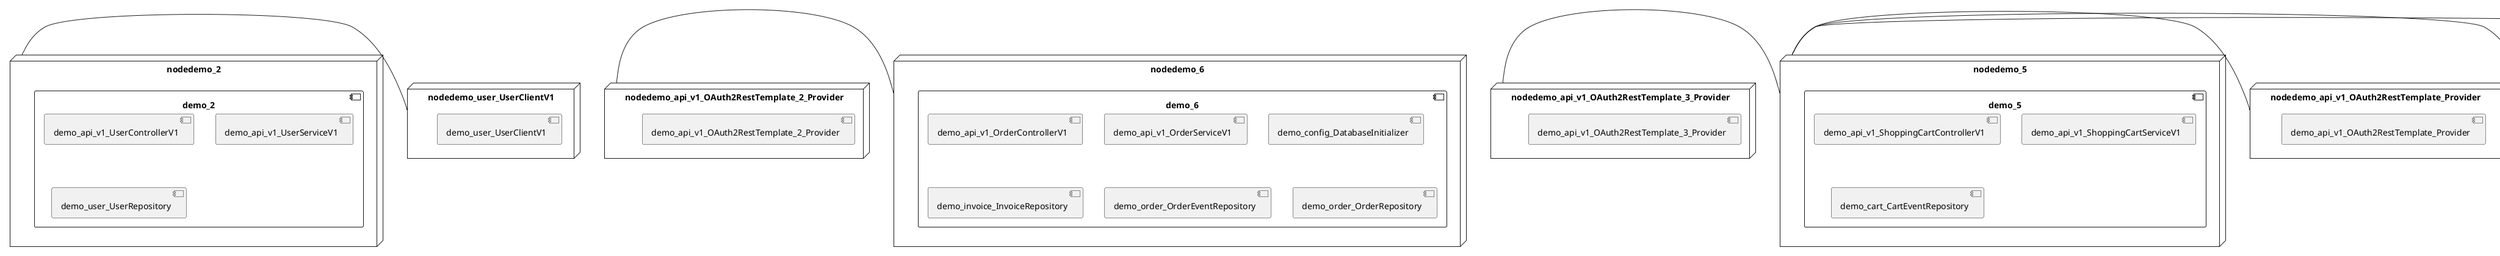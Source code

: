 @startuml
skinparam fixCircleLabelOverlapping true
skinparam componentStyle uml2
node nodedemo {
component demo {
[demo_api_v1_CatalogControllerV1] [[kbastani-spring-cloud-event-sourcing-example.system#_umyTxhDOEe-0Z_vqE5AvQw]]
[demo_api_v1_CatalogServiceV1] [[kbastani-spring-cloud-event-sourcing-example.system#_umyTxhDOEe-0Z_vqE5AvQw]]
[demo_catalog_CatalogInfoRepository] [[kbastani-spring-cloud-event-sourcing-example.system#_umyTxhDOEe-0Z_vqE5AvQw]]
}
}
node nodedemo_2 {
component demo_2 {
[demo_api_v1_UserControllerV1] [[kbastani-spring-cloud-event-sourcing-example.system#_umyTxhDOEe-0Z_vqE5AvQw]]
[demo_api_v1_UserServiceV1] [[kbastani-spring-cloud-event-sourcing-example.system#_umyTxhDOEe-0Z_vqE5AvQw]]
[demo_user_UserRepository] [[kbastani-spring-cloud-event-sourcing-example.system#_umyTxhDOEe-0Z_vqE5AvQw]]
}
}
node nodedemo_3 {
component demo_3 {
[demo_UserController] [[kbastani-spring-cloud-event-sourcing-example.system#_umyTxhDOEe-0Z_vqE5AvQw]]
[demo_UserRepository] [[kbastani-spring-cloud-event-sourcing-example.system#_umyTxhDOEe-0Z_vqE5AvQw]]
[demo_UserService] [[kbastani-spring-cloud-event-sourcing-example.system#_umyTxhDOEe-0Z_vqE5AvQw]]
[demo_login_UserController] [[kbastani-spring-cloud-event-sourcing-example.system#_umyTxhDOEe-0Z_vqE5AvQw]]
}
}
node nodedemo_4 {
component demo_4 {
[demo_account_AccountRepository] [[kbastani-spring-cloud-event-sourcing-example.system#_umyTxhDOEe-0Z_vqE5AvQw]]
[demo_api_v1_AccountControllerV1] [[kbastani-spring-cloud-event-sourcing-example.system#_umyTxhDOEe-0Z_vqE5AvQw]]
[demo_api_v1_AccountServiceV1] [[kbastani-spring-cloud-event-sourcing-example.system#_umyTxhDOEe-0Z_vqE5AvQw]]
}
}
node nodedemo_5 {
component demo_5 {
[demo_api_v1_ShoppingCartControllerV1] [[kbastani-spring-cloud-event-sourcing-example.system#_umyTxhDOEe-0Z_vqE5AvQw]]
[demo_api_v1_ShoppingCartServiceV1] [[kbastani-spring-cloud-event-sourcing-example.system#_umyTxhDOEe-0Z_vqE5AvQw]]
[demo_cart_CartEventRepository] [[kbastani-spring-cloud-event-sourcing-example.system#_umyTxhDOEe-0Z_vqE5AvQw]]
}
}
node nodedemo_6 {
component demo_6 {
[demo_api_v1_OrderControllerV1] [[kbastani-spring-cloud-event-sourcing-example.system#_umyTxhDOEe-0Z_vqE5AvQw]]
[demo_api_v1_OrderServiceV1] [[kbastani-spring-cloud-event-sourcing-example.system#_umyTxhDOEe-0Z_vqE5AvQw]]
[demo_config_DatabaseInitializer] [[kbastani-spring-cloud-event-sourcing-example.system#_umyTxhDOEe-0Z_vqE5AvQw]]
[demo_invoice_InvoiceRepository] [[kbastani-spring-cloud-event-sourcing-example.system#_umyTxhDOEe-0Z_vqE5AvQw]]
[demo_order_OrderEventRepository] [[kbastani-spring-cloud-event-sourcing-example.system#_umyTxhDOEe-0Z_vqE5AvQw]]
[demo_order_OrderRepository] [[kbastani-spring-cloud-event-sourcing-example.system#_umyTxhDOEe-0Z_vqE5AvQw]]
}
}
node nodedemo_7 {
component demo_7 {
[DatabaseInitializer] [[kbastani-spring-cloud-event-sourcing-example.system#_umyTxhDOEe-0Z_vqE5AvQw]]
}
}
node nodedemo_v1 {
component demo_v1 {
[demo_v1_InventoryControllerV1] [[kbastani-spring-cloud-event-sourcing-example.system#_umyTxhDOEe-0Z_vqE5AvQw]]
[demo_v1_InventoryServiceV1] [[kbastani-spring-cloud-event-sourcing-example.system#_umyTxhDOEe-0Z_vqE5AvQw]]
}
}
node nodedemo_api_v1_OAuth2RestTemplate_2_Provider {
[demo_api_v1_OAuth2RestTemplate_2_Provider] [[kbastani-spring-cloud-event-sourcing-example.system#_umyTxhDOEe-0Z_vqE5AvQw]]
}
node nodedemo_api_v1_OAuth2RestTemplate_3_Provider {
[demo_api_v1_OAuth2RestTemplate_3_Provider] [[kbastani-spring-cloud-event-sourcing-example.system#_umyTxhDOEe-0Z_vqE5AvQw]]
}
node nodedemo_api_v1_OAuth2RestTemplate_Provider {
[demo_api_v1_OAuth2RestTemplate_Provider] [[kbastani-spring-cloud-event-sourcing-example.system#_umyTxhDOEe-0Z_vqE5AvQw]]
}
node nodedemo_api_v1_RestTemplate_2_Provider {
[demo_api_v1_RestTemplate_2_Provider] [[kbastani-spring-cloud-event-sourcing-example.system#_umyTxhDOEe-0Z_vqE5AvQw]]
}
node nodedemo_api_v1_RestTemplate_Provider {
[demo_api_v1_RestTemplate_Provider] [[kbastani-spring-cloud-event-sourcing-example.system#_umyTxhDOEe-0Z_vqE5AvQw]]
}
node nodedemo_inventory_InventoryRepository_Provider {
[demo_inventory_InventoryRepository_Provider] [[kbastani-spring-cloud-event-sourcing-example.system#_umyTxhDOEe-0Z_vqE5AvQw]]
}
node nodedemo_login_AuthenticationManager_Provider {
[demo_login_AuthenticationManager_Provider] [[kbastani-spring-cloud-event-sourcing-example.system#_umyTxhDOEe-0Z_vqE5AvQw]]
}
node nodedemo_login_ClientDetailsService_Provider {
[demo_login_ClientDetailsService_Provider] [[kbastani-spring-cloud-event-sourcing-example.system#_umyTxhDOEe-0Z_vqE5AvQw]]
}
node nodedemo_login_HttpSessionSecurityContextRepository_Provider {
[demo_login_HttpSessionSecurityContextRepository_Provider] [[kbastani-spring-cloud-event-sourcing-example.system#_umyTxhDOEe-0Z_vqE5AvQw]]
}
node nodedemo_login_LoginController {
[demo_login_LoginController] [[kbastani-spring-cloud-event-sourcing-example.system#_umyTxhDOEe-0Z_vqE5AvQw]]
}
node nodedemo_product_ProductRepository_Provider {
[demo_product_ProductRepository_Provider] [[kbastani-spring-cloud-event-sourcing-example.system#_umyTxhDOEe-0Z_vqE5AvQw]]
}
node nodedemo_user_UserClientV1 {
[demo_user_UserClientV1] [[kbastani-spring-cloud-event-sourcing-example.system#_umyTxhDOEe-0Z_vqE5AvQw]]
}
node nodedemo_v1_Session_Provider {
[demo_v1_Session_Provider] [[kbastani-spring-cloud-event-sourcing-example.system#_umyTxhDOEe-0Z_vqE5AvQw]]
}
[nodedemo_2] - [nodedemo_user_UserClientV1]
[nodedemo_api_v1_OAuth2RestTemplate_2_Provider] - [nodedemo_6]
[nodedemo_api_v1_OAuth2RestTemplate_3_Provider] - [nodedemo_5]
[nodedemo_api_v1_OAuth2RestTemplate_Provider] - [nodedemo_5]
[nodedemo_api_v1_RestTemplate_2_Provider] - [nodedemo_5]
[nodedemo_api_v1_RestTemplate_Provider] - [nodedemo_5]
[nodedemo_inventory_InventoryRepository_Provider] - [nodedemo_v1]
[nodedemo_login_AuthenticationManager_Provider] - [nodedemo_login_LoginController]
[nodedemo_login_ClientDetailsService_Provider] - [nodedemo_login_LoginController]
[nodedemo_login_HttpSessionSecurityContextRepository_Provider] - [nodedemo_login_LoginController]
[nodedemo_product_ProductRepository_Provider] - [nodedemo_v1]
[nodedemo_v1_Session_Provider] - [nodedemo_v1]

@enduml
